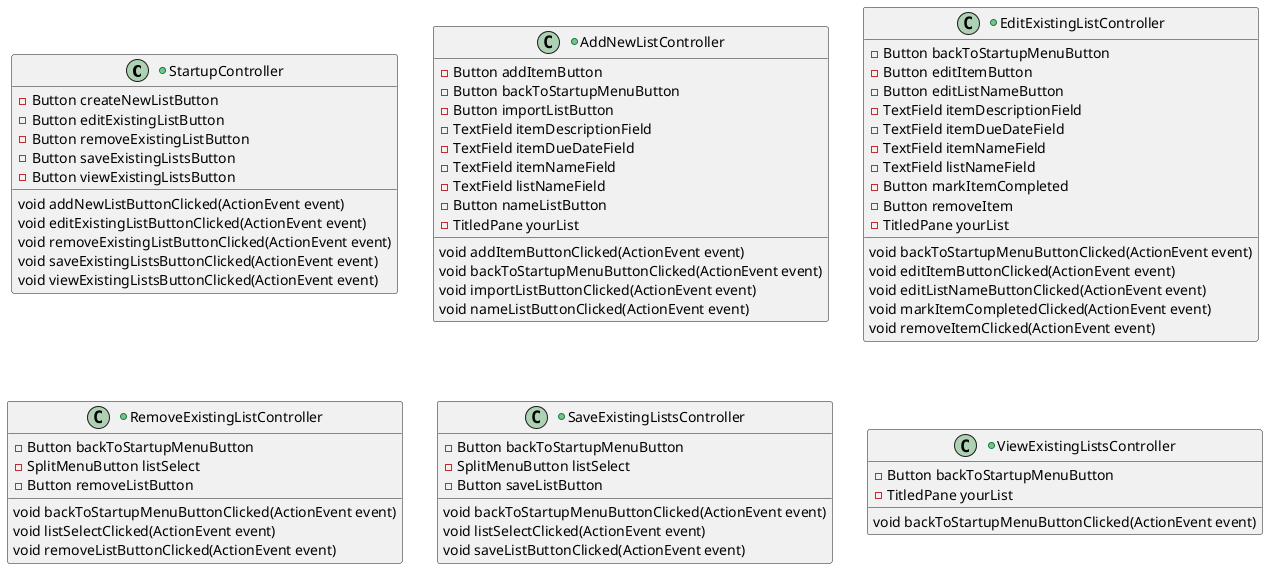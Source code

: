 @startuml

+class StartupController{
-Button createNewListButton
-Button editExistingListButton
-Button removeExistingListButton
-Button saveExistingListsButton
-Button viewExistingListsButton
void addNewListButtonClicked(ActionEvent event)
void editExistingListButtonClicked(ActionEvent event)
void removeExistingListButtonClicked(ActionEvent event)
void saveExistingListsButtonClicked(ActionEvent event)
void viewExistingListsButtonClicked(ActionEvent event)
}

+class AddNewListController{
-Button addItemButton
-Button backToStartupMenuButton
-Button importListButton
-TextField itemDescriptionField
-TextField itemDueDateField
-TextField itemNameField
-TextField listNameField
-Button nameListButton
-TitledPane yourList
void addItemButtonClicked(ActionEvent event)
void backToStartupMenuButtonClicked(ActionEvent event)
void importListButtonClicked(ActionEvent event)
void nameListButtonClicked(ActionEvent event)
}

+class EditExistingListController{
-Button backToStartupMenuButton
-Button editItemButton
-Button editListNameButton
-TextField itemDescriptionField
-TextField itemDueDateField
-TextField itemNameField
-TextField listNameField
-Button markItemCompleted
-Button removeItem
-TitledPane yourList
void backToStartupMenuButtonClicked(ActionEvent event)
void editItemButtonClicked(ActionEvent event)
void editListNameButtonClicked(ActionEvent event)
void markItemCompletedClicked(ActionEvent event)
void removeItemClicked(ActionEvent event)
}

+class RemoveExistingListController{
-Button backToStartupMenuButton
-SplitMenuButton listSelect
-Button removeListButton
void backToStartupMenuButtonClicked(ActionEvent event)
void listSelectClicked(ActionEvent event)
void removeListButtonClicked(ActionEvent event)
}

+class SaveExistingListsController{
-Button backToStartupMenuButton
-SplitMenuButton listSelect
-Button saveListButton
void backToStartupMenuButtonClicked(ActionEvent event)
void listSelectClicked(ActionEvent event)
void saveListButtonClicked(ActionEvent event)
}

+class ViewExistingListsController{
-Button backToStartupMenuButton
-TitledPane yourList
void backToStartupMenuButtonClicked(ActionEvent event)
}

@enduml